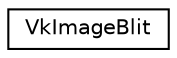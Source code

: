 digraph "Graphical Class Hierarchy"
{
 // LATEX_PDF_SIZE
  edge [fontname="Helvetica",fontsize="10",labelfontname="Helvetica",labelfontsize="10"];
  node [fontname="Helvetica",fontsize="10",shape=record];
  rankdir="LR";
  Node0 [label="VkImageBlit",height=0.2,width=0.4,color="black", fillcolor="white", style="filled",URL="$structVkImageBlit.html",tooltip=" "];
}
